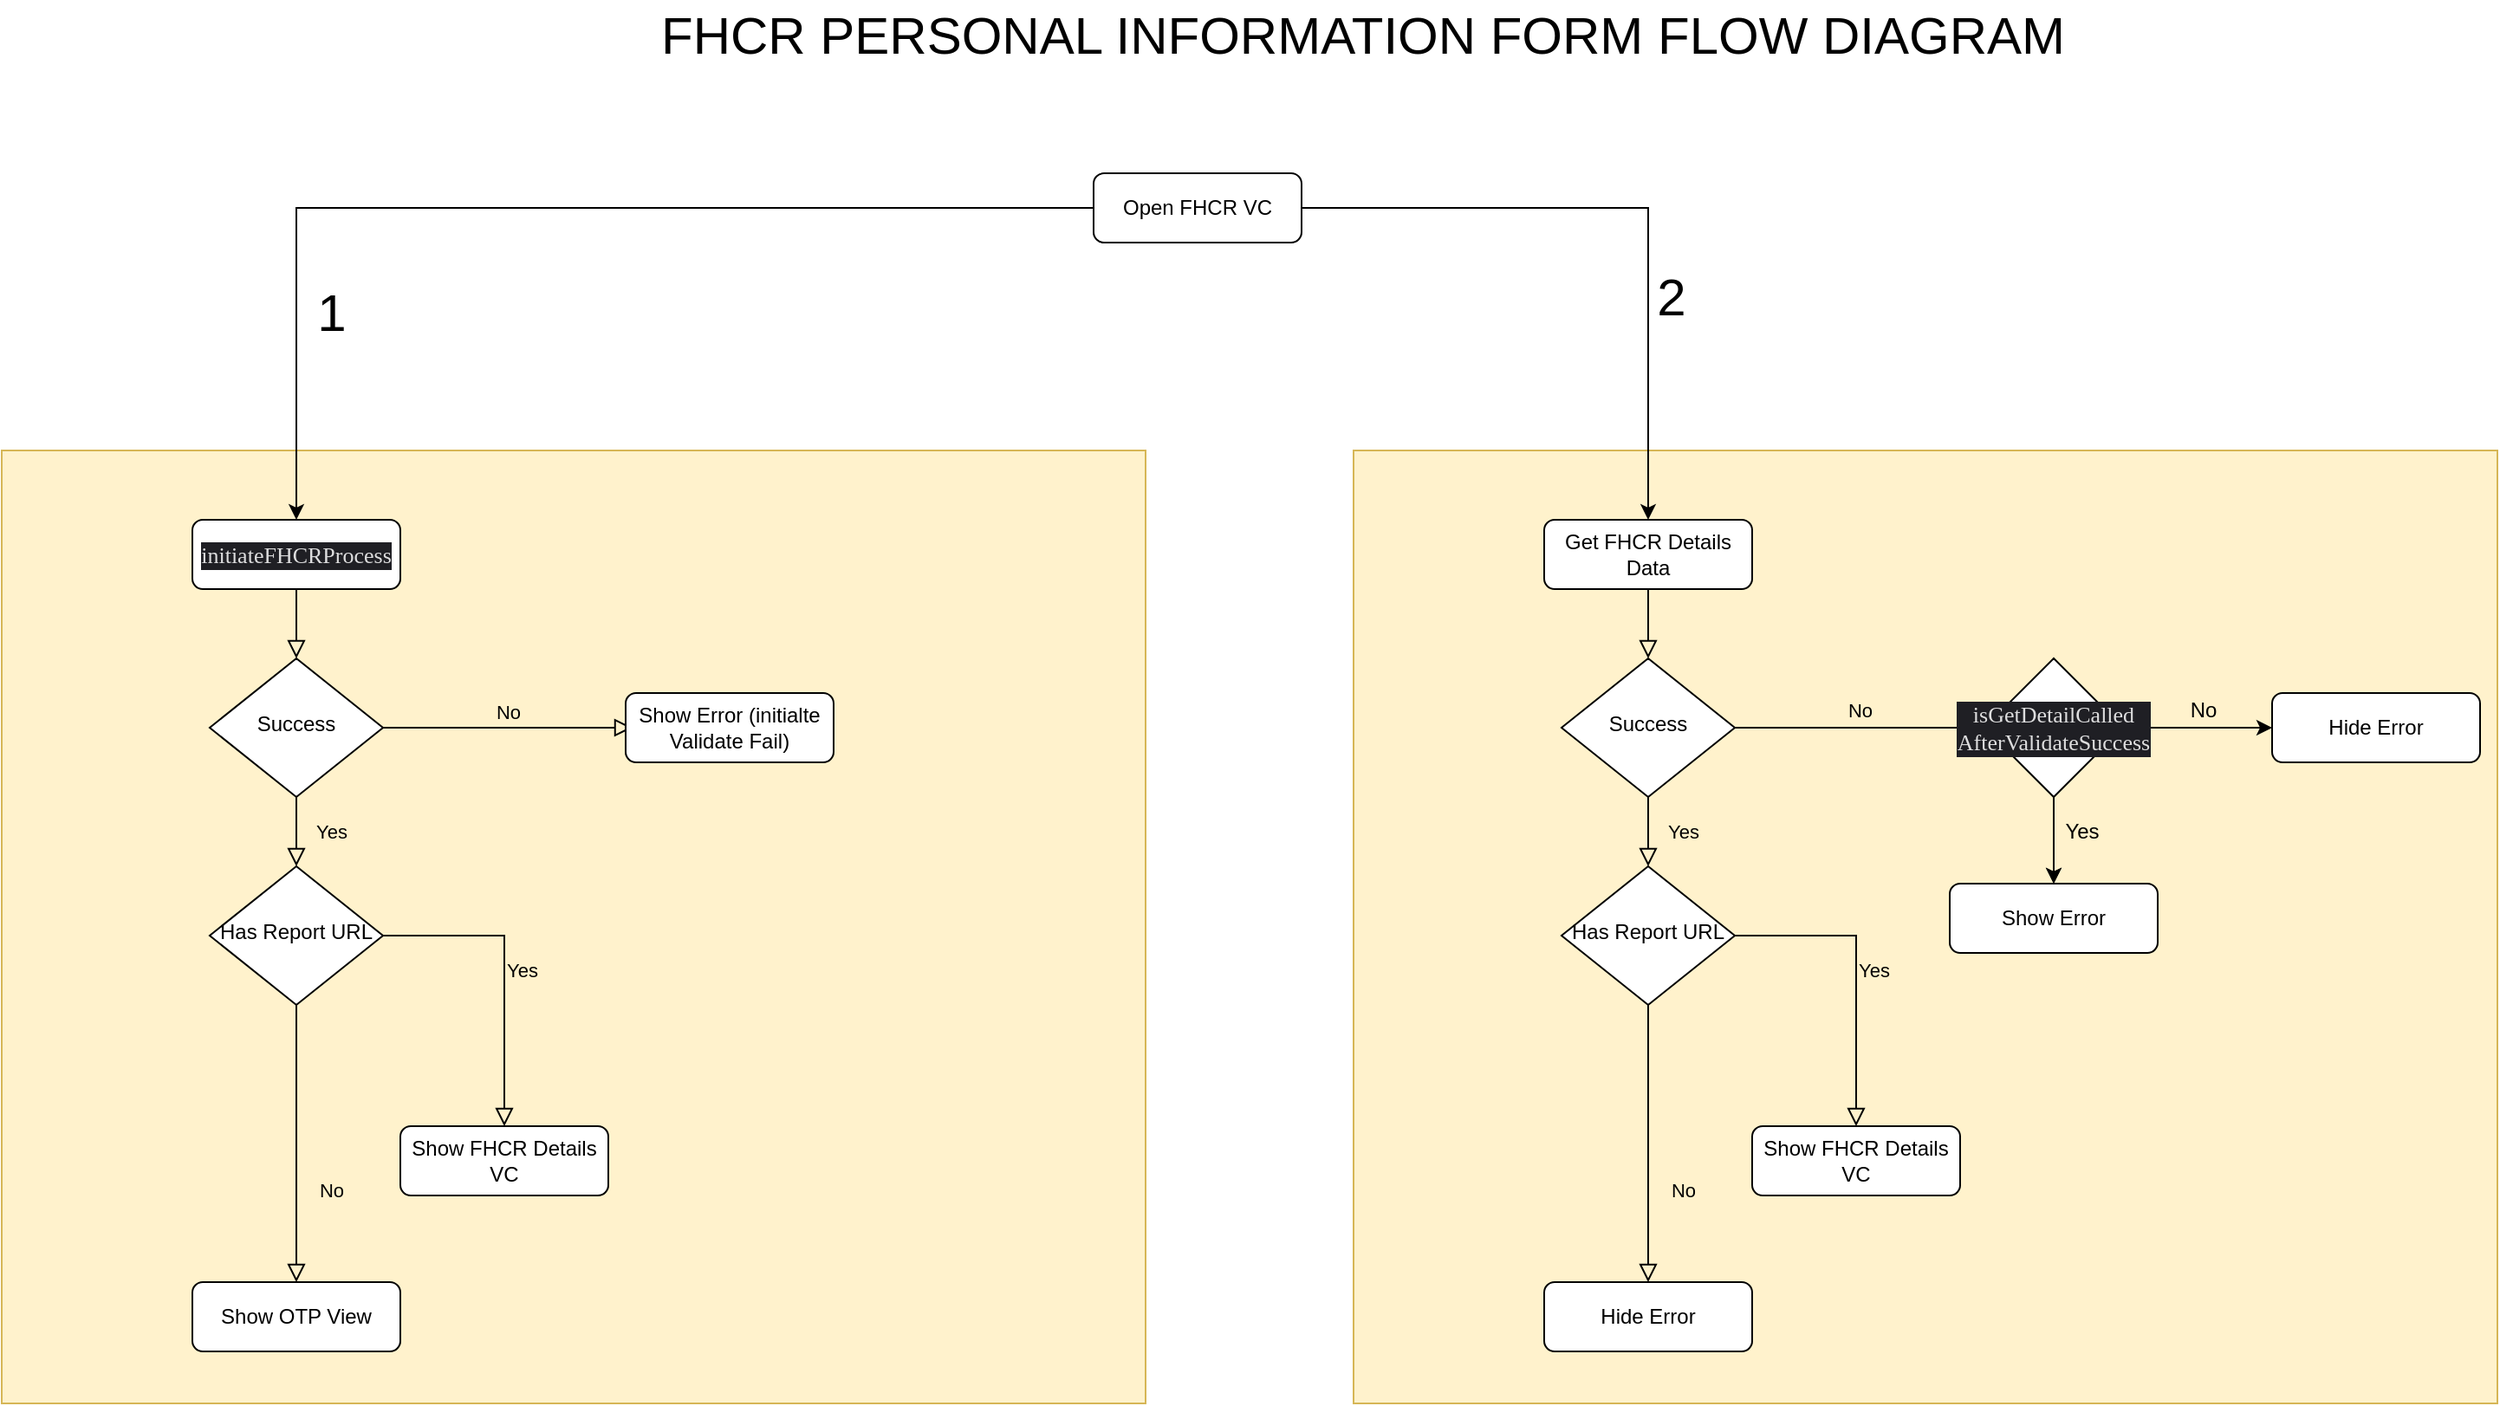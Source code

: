 <mxfile version="13.7.4" type="github">
  <diagram id="C5RBs43oDa-KdzZeNtuy" name="Page-1">
    <mxGraphModel dx="2404" dy="2077" grid="1" gridSize="10" guides="1" tooltips="1" connect="1" arrows="1" fold="1" page="1" pageScale="1" pageWidth="827" pageHeight="1169" math="0" shadow="0">
      <root>
        <mxCell id="WIyWlLk6GJQsqaUBKTNV-0" />
        <mxCell id="WIyWlLk6GJQsqaUBKTNV-1" parent="WIyWlLk6GJQsqaUBKTNV-0" />
        <mxCell id="GyuABYbakrvyDmTvimqe-11" value="" style="rounded=0;whiteSpace=wrap;html=1;fillColor=#fff2cc;strokeColor=#d6b656;" vertex="1" parent="WIyWlLk6GJQsqaUBKTNV-1">
          <mxGeometry x="50" y="50" width="660" height="550" as="geometry" />
        </mxCell>
        <mxCell id="WIyWlLk6GJQsqaUBKTNV-2" value="" style="rounded=0;html=1;jettySize=auto;orthogonalLoop=1;fontSize=11;endArrow=block;endFill=0;endSize=8;strokeWidth=1;shadow=0;labelBackgroundColor=none;edgeStyle=orthogonalEdgeStyle;exitX=0.5;exitY=1;exitDx=0;exitDy=0;" parent="WIyWlLk6GJQsqaUBKTNV-1" source="GyuABYbakrvyDmTvimqe-0" target="WIyWlLk6GJQsqaUBKTNV-6" edge="1">
          <mxGeometry relative="1" as="geometry" />
        </mxCell>
        <mxCell id="GyuABYbakrvyDmTvimqe-1" value="" style="edgeStyle=orthogonalEdgeStyle;rounded=0;orthogonalLoop=1;jettySize=auto;html=1;exitX=1;exitY=0.5;exitDx=0;exitDy=0;" edge="1" parent="WIyWlLk6GJQsqaUBKTNV-1" source="GyuABYbakrvyDmTvimqe-17" target="GyuABYbakrvyDmTvimqe-0">
          <mxGeometry relative="1" as="geometry">
            <mxPoint x="220" y="30" as="sourcePoint" />
          </mxGeometry>
        </mxCell>
        <mxCell id="WIyWlLk6GJQsqaUBKTNV-4" value="Yes" style="rounded=0;html=1;jettySize=auto;orthogonalLoop=1;fontSize=11;endArrow=block;endFill=0;endSize=8;strokeWidth=1;shadow=0;labelBackgroundColor=none;edgeStyle=orthogonalEdgeStyle;" parent="WIyWlLk6GJQsqaUBKTNV-1" source="WIyWlLk6GJQsqaUBKTNV-6" target="WIyWlLk6GJQsqaUBKTNV-10" edge="1">
          <mxGeometry y="20" relative="1" as="geometry">
            <mxPoint as="offset" />
          </mxGeometry>
        </mxCell>
        <mxCell id="WIyWlLk6GJQsqaUBKTNV-5" value="No" style="edgeStyle=orthogonalEdgeStyle;rounded=0;html=1;jettySize=auto;orthogonalLoop=1;fontSize=11;endArrow=block;endFill=0;endSize=8;strokeWidth=1;shadow=0;labelBackgroundColor=none;entryX=0;entryY=0.5;entryDx=0;entryDy=0;" parent="WIyWlLk6GJQsqaUBKTNV-1" source="WIyWlLk6GJQsqaUBKTNV-6" target="GyuABYbakrvyDmTvimqe-2" edge="1">
          <mxGeometry y="10" relative="1" as="geometry">
            <mxPoint as="offset" />
            <mxPoint x="320" y="210" as="targetPoint" />
          </mxGeometry>
        </mxCell>
        <mxCell id="WIyWlLk6GJQsqaUBKTNV-6" value="Success" style="rhombus;whiteSpace=wrap;html=1;shadow=0;fontFamily=Helvetica;fontSize=12;align=center;strokeWidth=1;spacing=6;spacingTop=-4;" parent="WIyWlLk6GJQsqaUBKTNV-1" vertex="1">
          <mxGeometry x="170" y="170" width="100" height="80" as="geometry" />
        </mxCell>
        <mxCell id="WIyWlLk6GJQsqaUBKTNV-8" value="No" style="rounded=0;html=1;jettySize=auto;orthogonalLoop=1;fontSize=11;endArrow=block;endFill=0;endSize=8;strokeWidth=1;shadow=0;labelBackgroundColor=none;edgeStyle=orthogonalEdgeStyle;" parent="WIyWlLk6GJQsqaUBKTNV-1" source="WIyWlLk6GJQsqaUBKTNV-10" target="WIyWlLk6GJQsqaUBKTNV-11" edge="1">
          <mxGeometry x="0.333" y="20" relative="1" as="geometry">
            <mxPoint as="offset" />
          </mxGeometry>
        </mxCell>
        <mxCell id="WIyWlLk6GJQsqaUBKTNV-9" value="Yes" style="edgeStyle=orthogonalEdgeStyle;rounded=0;html=1;jettySize=auto;orthogonalLoop=1;fontSize=11;endArrow=block;endFill=0;endSize=8;strokeWidth=1;shadow=0;labelBackgroundColor=none;" parent="WIyWlLk6GJQsqaUBKTNV-1" source="WIyWlLk6GJQsqaUBKTNV-10" target="WIyWlLk6GJQsqaUBKTNV-12" edge="1">
          <mxGeometry y="10" relative="1" as="geometry">
            <mxPoint as="offset" />
          </mxGeometry>
        </mxCell>
        <mxCell id="WIyWlLk6GJQsqaUBKTNV-10" value="Has Report URL" style="rhombus;whiteSpace=wrap;html=1;shadow=0;fontFamily=Helvetica;fontSize=12;align=center;strokeWidth=1;spacing=6;spacingTop=-4;" parent="WIyWlLk6GJQsqaUBKTNV-1" vertex="1">
          <mxGeometry x="170" y="290" width="100" height="80" as="geometry" />
        </mxCell>
        <mxCell id="WIyWlLk6GJQsqaUBKTNV-11" value="Hide Error" style="rounded=1;whiteSpace=wrap;html=1;fontSize=12;glass=0;strokeWidth=1;shadow=0;" parent="WIyWlLk6GJQsqaUBKTNV-1" vertex="1">
          <mxGeometry x="160" y="530" width="120" height="40" as="geometry" />
        </mxCell>
        <mxCell id="WIyWlLk6GJQsqaUBKTNV-12" value="Show FHCR Details VC" style="rounded=1;whiteSpace=wrap;html=1;fontSize=12;glass=0;strokeWidth=1;shadow=0;" parent="WIyWlLk6GJQsqaUBKTNV-1" vertex="1">
          <mxGeometry x="280" y="440" width="120" height="40" as="geometry" />
        </mxCell>
        <mxCell id="GyuABYbakrvyDmTvimqe-0" value="Get FHCR Details Data" style="rounded=1;whiteSpace=wrap;html=1;fontSize=12;glass=0;strokeWidth=1;shadow=0;" vertex="1" parent="WIyWlLk6GJQsqaUBKTNV-1">
          <mxGeometry x="160" y="90" width="120" height="40" as="geometry" />
        </mxCell>
        <mxCell id="GyuABYbakrvyDmTvimqe-5" value="" style="edgeStyle=orthogonalEdgeStyle;rounded=0;orthogonalLoop=1;jettySize=auto;html=1;" edge="1" parent="WIyWlLk6GJQsqaUBKTNV-1" source="GyuABYbakrvyDmTvimqe-2" target="GyuABYbakrvyDmTvimqe-4">
          <mxGeometry relative="1" as="geometry" />
        </mxCell>
        <mxCell id="GyuABYbakrvyDmTvimqe-6" value="" style="edgeStyle=orthogonalEdgeStyle;rounded=0;orthogonalLoop=1;jettySize=auto;html=1;" edge="1" parent="WIyWlLk6GJQsqaUBKTNV-1" source="GyuABYbakrvyDmTvimqe-2" target="GyuABYbakrvyDmTvimqe-4">
          <mxGeometry relative="1" as="geometry" />
        </mxCell>
        <mxCell id="GyuABYbakrvyDmTvimqe-9" style="edgeStyle=orthogonalEdgeStyle;rounded=0;orthogonalLoop=1;jettySize=auto;html=1;" edge="1" parent="WIyWlLk6GJQsqaUBKTNV-1" source="GyuABYbakrvyDmTvimqe-2" target="GyuABYbakrvyDmTvimqe-8">
          <mxGeometry relative="1" as="geometry" />
        </mxCell>
        <mxCell id="GyuABYbakrvyDmTvimqe-2" value="&lt;meta charset=&quot;utf-8&quot;&gt;&lt;p class=&quot;p1&quot; style=&quot;font-style: normal; font-weight: 400; letter-spacing: normal; text-align: center; text-indent: 0px; text-transform: none; word-spacing: 0px; margin: 0px; font-stretch: normal; font-size: 13px; line-height: normal; font-family: menlo; color: rgba(255, 255, 255, 0.85); background-color: rgb(31, 31, 36);&quot;&gt;isGetDetailCalled&lt;/p&gt;&lt;p class=&quot;p1&quot; style=&quot;font-style: normal; font-weight: 400; letter-spacing: normal; text-align: center; text-indent: 0px; text-transform: none; word-spacing: 0px; margin: 0px; font-stretch: normal; font-size: 13px; line-height: normal; font-family: menlo; color: rgba(255, 255, 255, 0.85); background-color: rgb(31, 31, 36);&quot;&gt;AfterValidateSuccess&lt;/p&gt;" style="rhombus;whiteSpace=wrap;html=1;" vertex="1" parent="WIyWlLk6GJQsqaUBKTNV-1">
          <mxGeometry x="414" y="170" width="80" height="80" as="geometry" />
        </mxCell>
        <mxCell id="GyuABYbakrvyDmTvimqe-4" value="Show Error" style="rounded=1;whiteSpace=wrap;html=1;" vertex="1" parent="WIyWlLk6GJQsqaUBKTNV-1">
          <mxGeometry x="394" y="300" width="120" height="40" as="geometry" />
        </mxCell>
        <mxCell id="GyuABYbakrvyDmTvimqe-7" value="Yes" style="text;html=1;align=center;verticalAlign=middle;resizable=0;points=[];autosize=1;" vertex="1" parent="WIyWlLk6GJQsqaUBKTNV-1">
          <mxGeometry x="450" y="260" width="40" height="20" as="geometry" />
        </mxCell>
        <mxCell id="GyuABYbakrvyDmTvimqe-8" value="Hide Error" style="rounded=1;whiteSpace=wrap;html=1;" vertex="1" parent="WIyWlLk6GJQsqaUBKTNV-1">
          <mxGeometry x="580" y="190" width="120" height="40" as="geometry" />
        </mxCell>
        <mxCell id="GyuABYbakrvyDmTvimqe-10" value="No" style="text;html=1;align=center;verticalAlign=middle;resizable=0;points=[];autosize=1;" vertex="1" parent="WIyWlLk6GJQsqaUBKTNV-1">
          <mxGeometry x="525" y="190" width="30" height="20" as="geometry" />
        </mxCell>
        <mxCell id="GyuABYbakrvyDmTvimqe-12" value="FHCR PERSONAL INFORMATION FORM FLOW DIAGRAM" style="text;html=1;align=center;verticalAlign=middle;resizable=0;points=[];autosize=1;fontSize=30;" vertex="1" parent="WIyWlLk6GJQsqaUBKTNV-1">
          <mxGeometry x="-360" y="-210" width="830" height="40" as="geometry" />
        </mxCell>
        <mxCell id="GyuABYbakrvyDmTvimqe-14" value="" style="rounded=0;whiteSpace=wrap;html=1;fillColor=#fff2cc;strokeColor=#d6b656;" vertex="1" parent="WIyWlLk6GJQsqaUBKTNV-1">
          <mxGeometry x="-730" y="50" width="660" height="550" as="geometry" />
        </mxCell>
        <mxCell id="GyuABYbakrvyDmTvimqe-15" value="" style="rounded=0;html=1;jettySize=auto;orthogonalLoop=1;fontSize=11;endArrow=block;endFill=0;endSize=8;strokeWidth=1;shadow=0;labelBackgroundColor=none;edgeStyle=orthogonalEdgeStyle;exitX=0.5;exitY=1;exitDx=0;exitDy=0;" edge="1" parent="WIyWlLk6GJQsqaUBKTNV-1" source="GyuABYbakrvyDmTvimqe-26" target="GyuABYbakrvyDmTvimqe-20">
          <mxGeometry relative="1" as="geometry" />
        </mxCell>
        <mxCell id="GyuABYbakrvyDmTvimqe-16" value="" style="edgeStyle=orthogonalEdgeStyle;rounded=0;orthogonalLoop=1;jettySize=auto;html=1;" edge="1" parent="WIyWlLk6GJQsqaUBKTNV-1" source="GyuABYbakrvyDmTvimqe-17" target="GyuABYbakrvyDmTvimqe-26">
          <mxGeometry relative="1" as="geometry" />
        </mxCell>
        <mxCell id="GyuABYbakrvyDmTvimqe-17" value="Open FHCR VC" style="rounded=1;whiteSpace=wrap;html=1;fontSize=12;glass=0;strokeWidth=1;shadow=0;" vertex="1" parent="WIyWlLk6GJQsqaUBKTNV-1">
          <mxGeometry x="-100" y="-110" width="120" height="40" as="geometry" />
        </mxCell>
        <mxCell id="GyuABYbakrvyDmTvimqe-18" value="Yes" style="rounded=0;html=1;jettySize=auto;orthogonalLoop=1;fontSize=11;endArrow=block;endFill=0;endSize=8;strokeWidth=1;shadow=0;labelBackgroundColor=none;edgeStyle=orthogonalEdgeStyle;" edge="1" parent="WIyWlLk6GJQsqaUBKTNV-1" source="GyuABYbakrvyDmTvimqe-20" target="GyuABYbakrvyDmTvimqe-23">
          <mxGeometry y="20" relative="1" as="geometry">
            <mxPoint as="offset" />
          </mxGeometry>
        </mxCell>
        <mxCell id="GyuABYbakrvyDmTvimqe-19" value="No" style="edgeStyle=orthogonalEdgeStyle;rounded=0;html=1;jettySize=auto;orthogonalLoop=1;fontSize=11;endArrow=block;endFill=0;endSize=8;strokeWidth=1;shadow=0;labelBackgroundColor=none;entryX=0;entryY=0.5;entryDx=0;entryDy=0;" edge="1" parent="WIyWlLk6GJQsqaUBKTNV-1" source="GyuABYbakrvyDmTvimqe-20">
          <mxGeometry y="10" relative="1" as="geometry">
            <mxPoint as="offset" />
            <mxPoint x="-366" y="210" as="targetPoint" />
          </mxGeometry>
        </mxCell>
        <mxCell id="GyuABYbakrvyDmTvimqe-20" value="Success" style="rhombus;whiteSpace=wrap;html=1;shadow=0;fontFamily=Helvetica;fontSize=12;align=center;strokeWidth=1;spacing=6;spacingTop=-4;" vertex="1" parent="WIyWlLk6GJQsqaUBKTNV-1">
          <mxGeometry x="-610" y="170" width="100" height="80" as="geometry" />
        </mxCell>
        <mxCell id="GyuABYbakrvyDmTvimqe-21" value="No" style="rounded=0;html=1;jettySize=auto;orthogonalLoop=1;fontSize=11;endArrow=block;endFill=0;endSize=8;strokeWidth=1;shadow=0;labelBackgroundColor=none;edgeStyle=orthogonalEdgeStyle;" edge="1" parent="WIyWlLk6GJQsqaUBKTNV-1" source="GyuABYbakrvyDmTvimqe-23" target="GyuABYbakrvyDmTvimqe-24">
          <mxGeometry x="0.333" y="20" relative="1" as="geometry">
            <mxPoint as="offset" />
          </mxGeometry>
        </mxCell>
        <mxCell id="GyuABYbakrvyDmTvimqe-22" value="Yes" style="edgeStyle=orthogonalEdgeStyle;rounded=0;html=1;jettySize=auto;orthogonalLoop=1;fontSize=11;endArrow=block;endFill=0;endSize=8;strokeWidth=1;shadow=0;labelBackgroundColor=none;" edge="1" parent="WIyWlLk6GJQsqaUBKTNV-1" source="GyuABYbakrvyDmTvimqe-23" target="GyuABYbakrvyDmTvimqe-25">
          <mxGeometry y="10" relative="1" as="geometry">
            <mxPoint as="offset" />
          </mxGeometry>
        </mxCell>
        <mxCell id="GyuABYbakrvyDmTvimqe-23" value="Has Report URL" style="rhombus;whiteSpace=wrap;html=1;shadow=0;fontFamily=Helvetica;fontSize=12;align=center;strokeWidth=1;spacing=6;spacingTop=-4;" vertex="1" parent="WIyWlLk6GJQsqaUBKTNV-1">
          <mxGeometry x="-610" y="290" width="100" height="80" as="geometry" />
        </mxCell>
        <mxCell id="GyuABYbakrvyDmTvimqe-24" value="Show OTP View" style="rounded=1;whiteSpace=wrap;html=1;fontSize=12;glass=0;strokeWidth=1;shadow=0;" vertex="1" parent="WIyWlLk6GJQsqaUBKTNV-1">
          <mxGeometry x="-620" y="530" width="120" height="40" as="geometry" />
        </mxCell>
        <mxCell id="GyuABYbakrvyDmTvimqe-25" value="Show FHCR Details VC" style="rounded=1;whiteSpace=wrap;html=1;fontSize=12;glass=0;strokeWidth=1;shadow=0;" vertex="1" parent="WIyWlLk6GJQsqaUBKTNV-1">
          <mxGeometry x="-500" y="440" width="120" height="40" as="geometry" />
        </mxCell>
        <mxCell id="GyuABYbakrvyDmTvimqe-26" value="&lt;p class=&quot;p1&quot; style=&quot;margin: 0px ; font-stretch: normal ; font-size: 13px ; line-height: normal ; font-family: &amp;#34;menlo&amp;#34; ; color: rgba(255 , 255 , 255 , 0.85) ; background-color: rgb(31 , 31 , 36)&quot;&gt;initiateFHCRProcess&lt;/p&gt;" style="rounded=1;whiteSpace=wrap;html=1;fontSize=12;glass=0;strokeWidth=1;shadow=0;" vertex="1" parent="WIyWlLk6GJQsqaUBKTNV-1">
          <mxGeometry x="-620" y="90" width="120" height="40" as="geometry" />
        </mxCell>
        <mxCell id="GyuABYbakrvyDmTvimqe-31" value="Show Error (initialte Validate Fail)" style="rounded=1;whiteSpace=wrap;html=1;" vertex="1" parent="WIyWlLk6GJQsqaUBKTNV-1">
          <mxGeometry x="-370" y="190" width="120" height="40" as="geometry" />
        </mxCell>
        <mxCell id="GyuABYbakrvyDmTvimqe-35" value="1" style="text;html=1;align=center;verticalAlign=middle;resizable=0;points=[];autosize=1;fontSize=30;" vertex="1" parent="WIyWlLk6GJQsqaUBKTNV-1">
          <mxGeometry x="-555" y="-50" width="30" height="40" as="geometry" />
        </mxCell>
        <mxCell id="GyuABYbakrvyDmTvimqe-36" value="2" style="text;html=1;align=center;verticalAlign=middle;resizable=0;points=[];autosize=1;fontSize=30;" vertex="1" parent="WIyWlLk6GJQsqaUBKTNV-1">
          <mxGeometry x="218" y="-59" width="30" height="40" as="geometry" />
        </mxCell>
      </root>
    </mxGraphModel>
  </diagram>
</mxfile>
